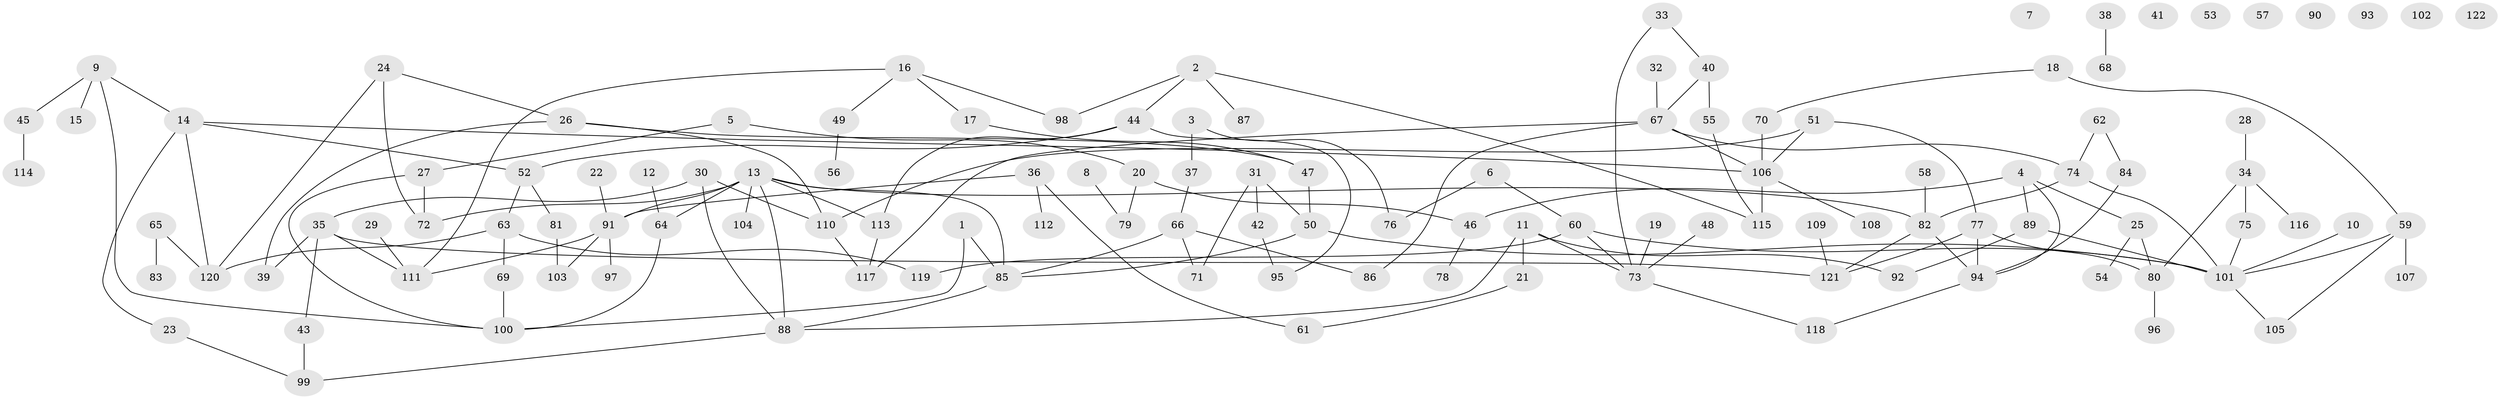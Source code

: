 // coarse degree distribution, {2: 0.21951219512195122, 4: 0.12195121951219512, 5: 0.04878048780487805, 0: 0.10975609756097561, 1: 0.24390243902439024, 7: 0.036585365853658534, 9: 0.024390243902439025, 3: 0.10975609756097561, 6: 0.06097560975609756, 8: 0.024390243902439025}
// Generated by graph-tools (version 1.1) at 2025/23/03/03/25 07:23:25]
// undirected, 122 vertices, 155 edges
graph export_dot {
graph [start="1"]
  node [color=gray90,style=filled];
  1;
  2;
  3;
  4;
  5;
  6;
  7;
  8;
  9;
  10;
  11;
  12;
  13;
  14;
  15;
  16;
  17;
  18;
  19;
  20;
  21;
  22;
  23;
  24;
  25;
  26;
  27;
  28;
  29;
  30;
  31;
  32;
  33;
  34;
  35;
  36;
  37;
  38;
  39;
  40;
  41;
  42;
  43;
  44;
  45;
  46;
  47;
  48;
  49;
  50;
  51;
  52;
  53;
  54;
  55;
  56;
  57;
  58;
  59;
  60;
  61;
  62;
  63;
  64;
  65;
  66;
  67;
  68;
  69;
  70;
  71;
  72;
  73;
  74;
  75;
  76;
  77;
  78;
  79;
  80;
  81;
  82;
  83;
  84;
  85;
  86;
  87;
  88;
  89;
  90;
  91;
  92;
  93;
  94;
  95;
  96;
  97;
  98;
  99;
  100;
  101;
  102;
  103;
  104;
  105;
  106;
  107;
  108;
  109;
  110;
  111;
  112;
  113;
  114;
  115;
  116;
  117;
  118;
  119;
  120;
  121;
  122;
  1 -- 85;
  1 -- 100;
  2 -- 44;
  2 -- 87;
  2 -- 98;
  2 -- 115;
  3 -- 37;
  3 -- 76;
  4 -- 25;
  4 -- 46;
  4 -- 89;
  4 -- 94;
  5 -- 20;
  5 -- 27;
  6 -- 60;
  6 -- 76;
  8 -- 79;
  9 -- 14;
  9 -- 15;
  9 -- 45;
  9 -- 100;
  10 -- 101;
  11 -- 21;
  11 -- 73;
  11 -- 88;
  11 -- 92;
  12 -- 64;
  13 -- 64;
  13 -- 72;
  13 -- 82;
  13 -- 85;
  13 -- 88;
  13 -- 91;
  13 -- 104;
  13 -- 113;
  14 -- 23;
  14 -- 52;
  14 -- 106;
  14 -- 120;
  16 -- 17;
  16 -- 49;
  16 -- 98;
  16 -- 111;
  17 -- 47;
  18 -- 59;
  18 -- 70;
  19 -- 73;
  20 -- 46;
  20 -- 79;
  21 -- 61;
  22 -- 91;
  23 -- 99;
  24 -- 26;
  24 -- 72;
  24 -- 120;
  25 -- 54;
  25 -- 80;
  26 -- 39;
  26 -- 47;
  26 -- 110;
  27 -- 72;
  27 -- 100;
  28 -- 34;
  29 -- 111;
  30 -- 35;
  30 -- 88;
  30 -- 110;
  31 -- 42;
  31 -- 50;
  31 -- 71;
  32 -- 67;
  33 -- 40;
  33 -- 73;
  34 -- 75;
  34 -- 80;
  34 -- 116;
  35 -- 39;
  35 -- 43;
  35 -- 111;
  35 -- 121;
  36 -- 61;
  36 -- 91;
  36 -- 112;
  37 -- 66;
  38 -- 68;
  40 -- 55;
  40 -- 67;
  42 -- 95;
  43 -- 99;
  44 -- 52;
  44 -- 95;
  44 -- 113;
  45 -- 114;
  46 -- 78;
  47 -- 50;
  48 -- 73;
  49 -- 56;
  50 -- 85;
  50 -- 101;
  51 -- 77;
  51 -- 106;
  51 -- 110;
  52 -- 63;
  52 -- 81;
  55 -- 115;
  58 -- 82;
  59 -- 101;
  59 -- 105;
  59 -- 107;
  60 -- 73;
  60 -- 101;
  60 -- 119;
  62 -- 74;
  62 -- 84;
  63 -- 69;
  63 -- 119;
  63 -- 120;
  64 -- 100;
  65 -- 83;
  65 -- 120;
  66 -- 71;
  66 -- 85;
  66 -- 86;
  67 -- 74;
  67 -- 86;
  67 -- 106;
  67 -- 117;
  69 -- 100;
  70 -- 106;
  73 -- 118;
  74 -- 82;
  74 -- 101;
  75 -- 101;
  77 -- 80;
  77 -- 94;
  77 -- 121;
  80 -- 96;
  81 -- 103;
  82 -- 94;
  82 -- 121;
  84 -- 94;
  85 -- 88;
  88 -- 99;
  89 -- 92;
  89 -- 101;
  91 -- 97;
  91 -- 103;
  91 -- 111;
  94 -- 118;
  101 -- 105;
  106 -- 108;
  106 -- 115;
  109 -- 121;
  110 -- 117;
  113 -- 117;
}

